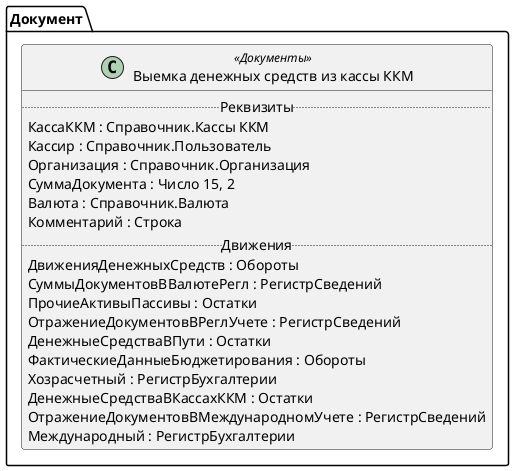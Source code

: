 ﻿@startuml ВыемкаДенежныхСредствИзКассыККМ
'!include templates.wsd
'..\include templates.wsd
class Документ.ВыемкаДенежныхСредствИзКассыККМ as "Выемка денежных средств из кассы ККМ" <<Документы>>
{
..Реквизиты..
КассаККМ : Справочник.Кассы ККМ
Кассир : Справочник.Пользователь
Организация : Справочник.Организация
СуммаДокумента : Число 15, 2
Валюта : Справочник.Валюта
Комментарий : Строка
..Движения..
ДвиженияДенежныхСредств : Обороты
СуммыДокументовВВалютеРегл : РегистрСведений
ПрочиеАктивыПассивы : Остатки
ОтражениеДокументовВРеглУчете : РегистрСведений
ДенежныеСредстваВПути : Остатки
ФактическиеДанныеБюджетирования : Обороты
Хозрасчетный : РегистрБухгалтерии
ДенежныеСредстваВКассахККМ : Остатки
ОтражениеДокументовВМеждународномУчете : РегистрСведений
Международный : РегистрБухгалтерии
}
@enduml
